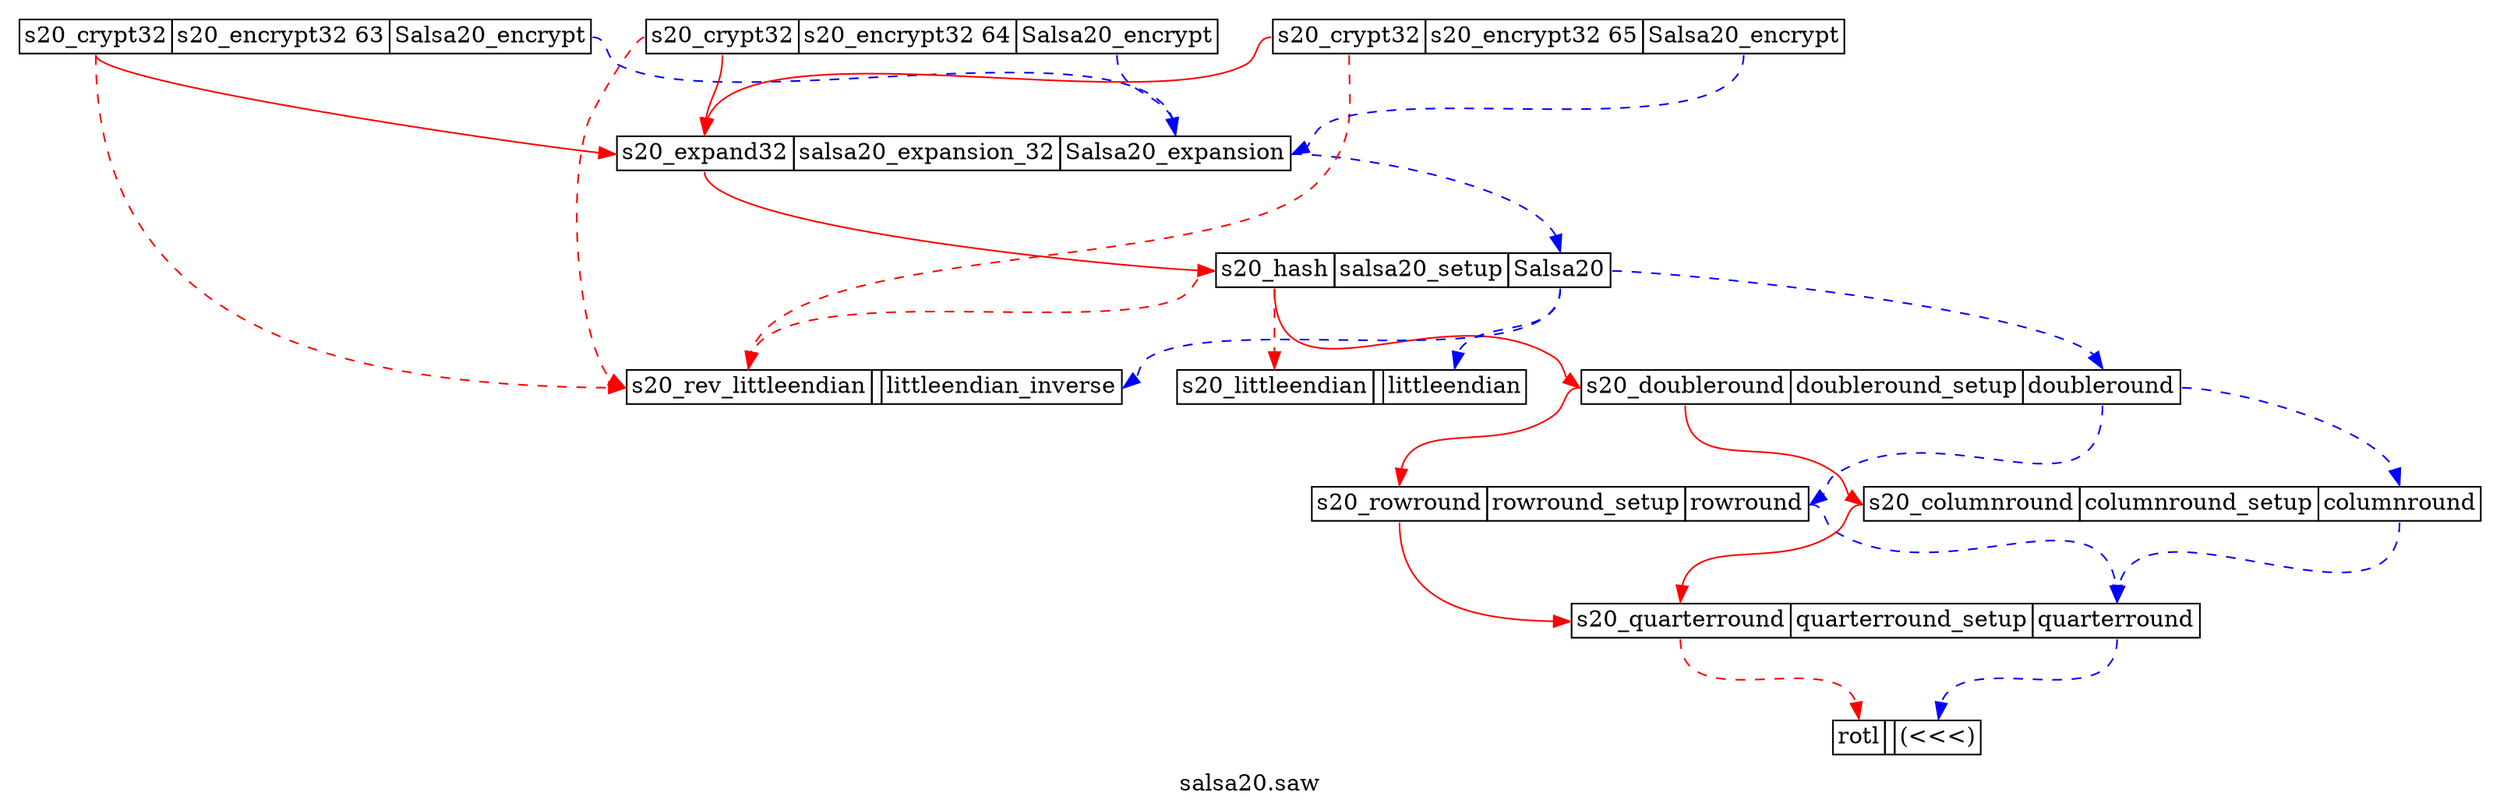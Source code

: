 digraph "salsa20.saw.dot" {
	label="salsa20.saw";

	node [shape="plaintext"];
	r [label=<
	   <table border="0" cellborder="1" cellspacing="0"><tr>
	   <td port="i">rotl</td>
	   <td port="s"></td>
	   <td port="c">(&lt;&lt;&lt;)</td>
	   </tr></table>
	   >];

	qr [label=<<table border="0" cellborder="1" cellspacing="0"><tr>
	   <td port="i">s20_quarterround</td>
	   <td port="s">quarterround_setup</td>
	   <td port="c">quarterround</td>
	   </tr></table>>];

	rr [label=<<table border="0" cellborder="1" cellspacing="0"><tr>
	   <td port="i">s20_rowround</td>
	   <td port="s">rowround_setup</td>
	   <td port="c">rowround</td>
	   </tr></table>>];

	cr [label=<<table border="0" cellborder="1" cellspacing="0"><tr>
	   <td port="i">s20_columnround</td>
	   <td port="s">columnround_setup</td>
	   <td port="c">columnround</td>
	   </tr></table>>];

	dr [label=<<table border="0" cellborder="1" cellspacing="0"><tr>
	   <td port="i">s20_doubleround</td>
	   <td port="s">doubleround_setup</td>
	   <td port="c">doubleround</td>
	   </tr></table>>];

	le [label=<<table border="0" cellborder="1" cellspacing="0"><tr>
	   <td port="i">s20_littleendian</td>
	   <td port="s"></td>
	   <td port="c">littleendian</td>
	   </tr></table>>];

	rle [label=<<table border="0" cellborder="1" cellspacing="0"><tr>
	   <td port="i">s20_rev_littleendian</td>
	   <td port="s"></td>
	   <td port="c">littleendian_inverse</td>
	   </tr></table>>];

	s20 [label=<<table border="0" cellborder="1" cellspacing="0"><tr>
	   <td port="i">s20_hash</td>
	   <td port="s">salsa20_setup</td>
	   <td port="c">Salsa20</td>
	   </tr></table>>];

	s20e32 [label=<<table border="0" cellborder="1" cellspacing="0"><tr>
	   <td port="i">s20_expand32</td>
	   <td port="s">salsa20_expansion_32</td>
	   <td port="c">Salsa20_expansion</td>
	   </tr></table>>];

	s20enc_63 [label=<<table border="0" cellborder="1" cellspacing="0"><tr>
	   <td port="i">s20_crypt32</td>
	   <td port="s">s20_encrypt32 63</td>
	   <td port="c">Salsa20_encrypt</td>
	   </tr></table>>];

	s20enc_64 [label=<<table border="0" cellborder="1" cellspacing="0"><tr>
	   <td port="i">s20_crypt32</td>
	   <td port="s">s20_encrypt32 64</td>
	   <td port="c">Salsa20_encrypt</td>
	   </tr></table>>];

	s20enc_65 [label=<<table border="0" cellborder="1" cellspacing="0"><tr>
	   <td port="i">s20_crypt32</td>
	   <td port="s">s20_encrypt32 65</td>
	   <td port="c">Salsa20_encrypt</td>
	   </tr></table>>];

	edge [color="red", style="solid"];
	rr:i -> qr:i;
	cr:i -> qr:i;
	dr:i -> cr:i;
	dr:i -> rr:i;
	s20:i -> dr:i;
	s20e32:i -> s20:i;
	s20enc_63:i -> s20e32:i;
	s20enc_64:i -> s20e32:i;
	s20enc_65:i -> s20e32:i;

	edge [style="dashed"];
	qr:i -> r:i;
	s20:i -> le:i;
	s20:i -> rle:i;
	s20enc_63:i -> rle:i;
	s20enc_64:i -> rle:i;
	s20enc_65:i -> rle:i;

	edge [color="blue", style="dashed"];
	qr:c -> r:c;
	rr:c -> qr:c;
	cr:c -> qr:c;
	dr:c -> cr:c;
	dr:c -> rr:c;
	s20:c -> le:c;
	s20:c -> rle:c;
	s20:c -> dr:c;
	s20e32:c -> s20:c;
	s20enc_63:c -> s20e32:c;
	s20enc_64:c -> s20e32:c;
	s20enc_65:c -> s20e32:c;
}
